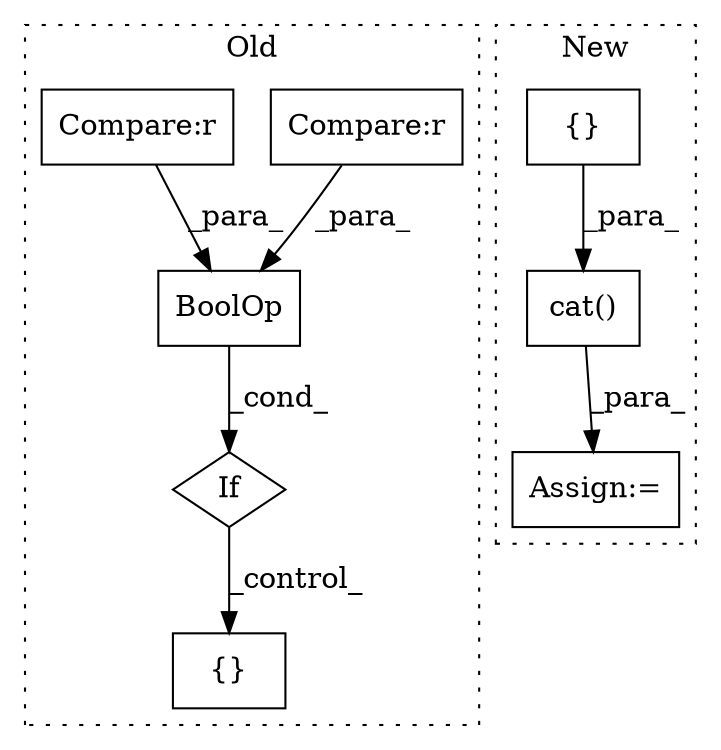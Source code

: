 digraph G {
subgraph cluster0 {
1 [label="BoolOp" a="72" s="14747" l="63" shape="box"];
4 [label="If" a="96" s="14744" l="3" shape="diamond"];
6 [label="Compare:r" a="40" s="14747" l="32" shape="box"];
7 [label="Compare:r" a="40" s="14784" l="26" shape="box"];
8 [label="{}" a="59" s="14863,15153" l="1,0" shape="box"];
label = "Old";
style="dotted";
}
subgraph cluster1 {
2 [label="cat()" a="75" s="19799,19835" l="10,8" shape="box"];
3 [label="Assign:=" a="68" s="19796" l="3" shape="box"];
5 [label="{}" a="59" s="19809,19834" l="1,0" shape="box"];
label = "New";
style="dotted";
}
1 -> 4 [label="_cond_"];
2 -> 3 [label="_para_"];
4 -> 8 [label="_control_"];
5 -> 2 [label="_para_"];
6 -> 1 [label="_para_"];
7 -> 1 [label="_para_"];
}